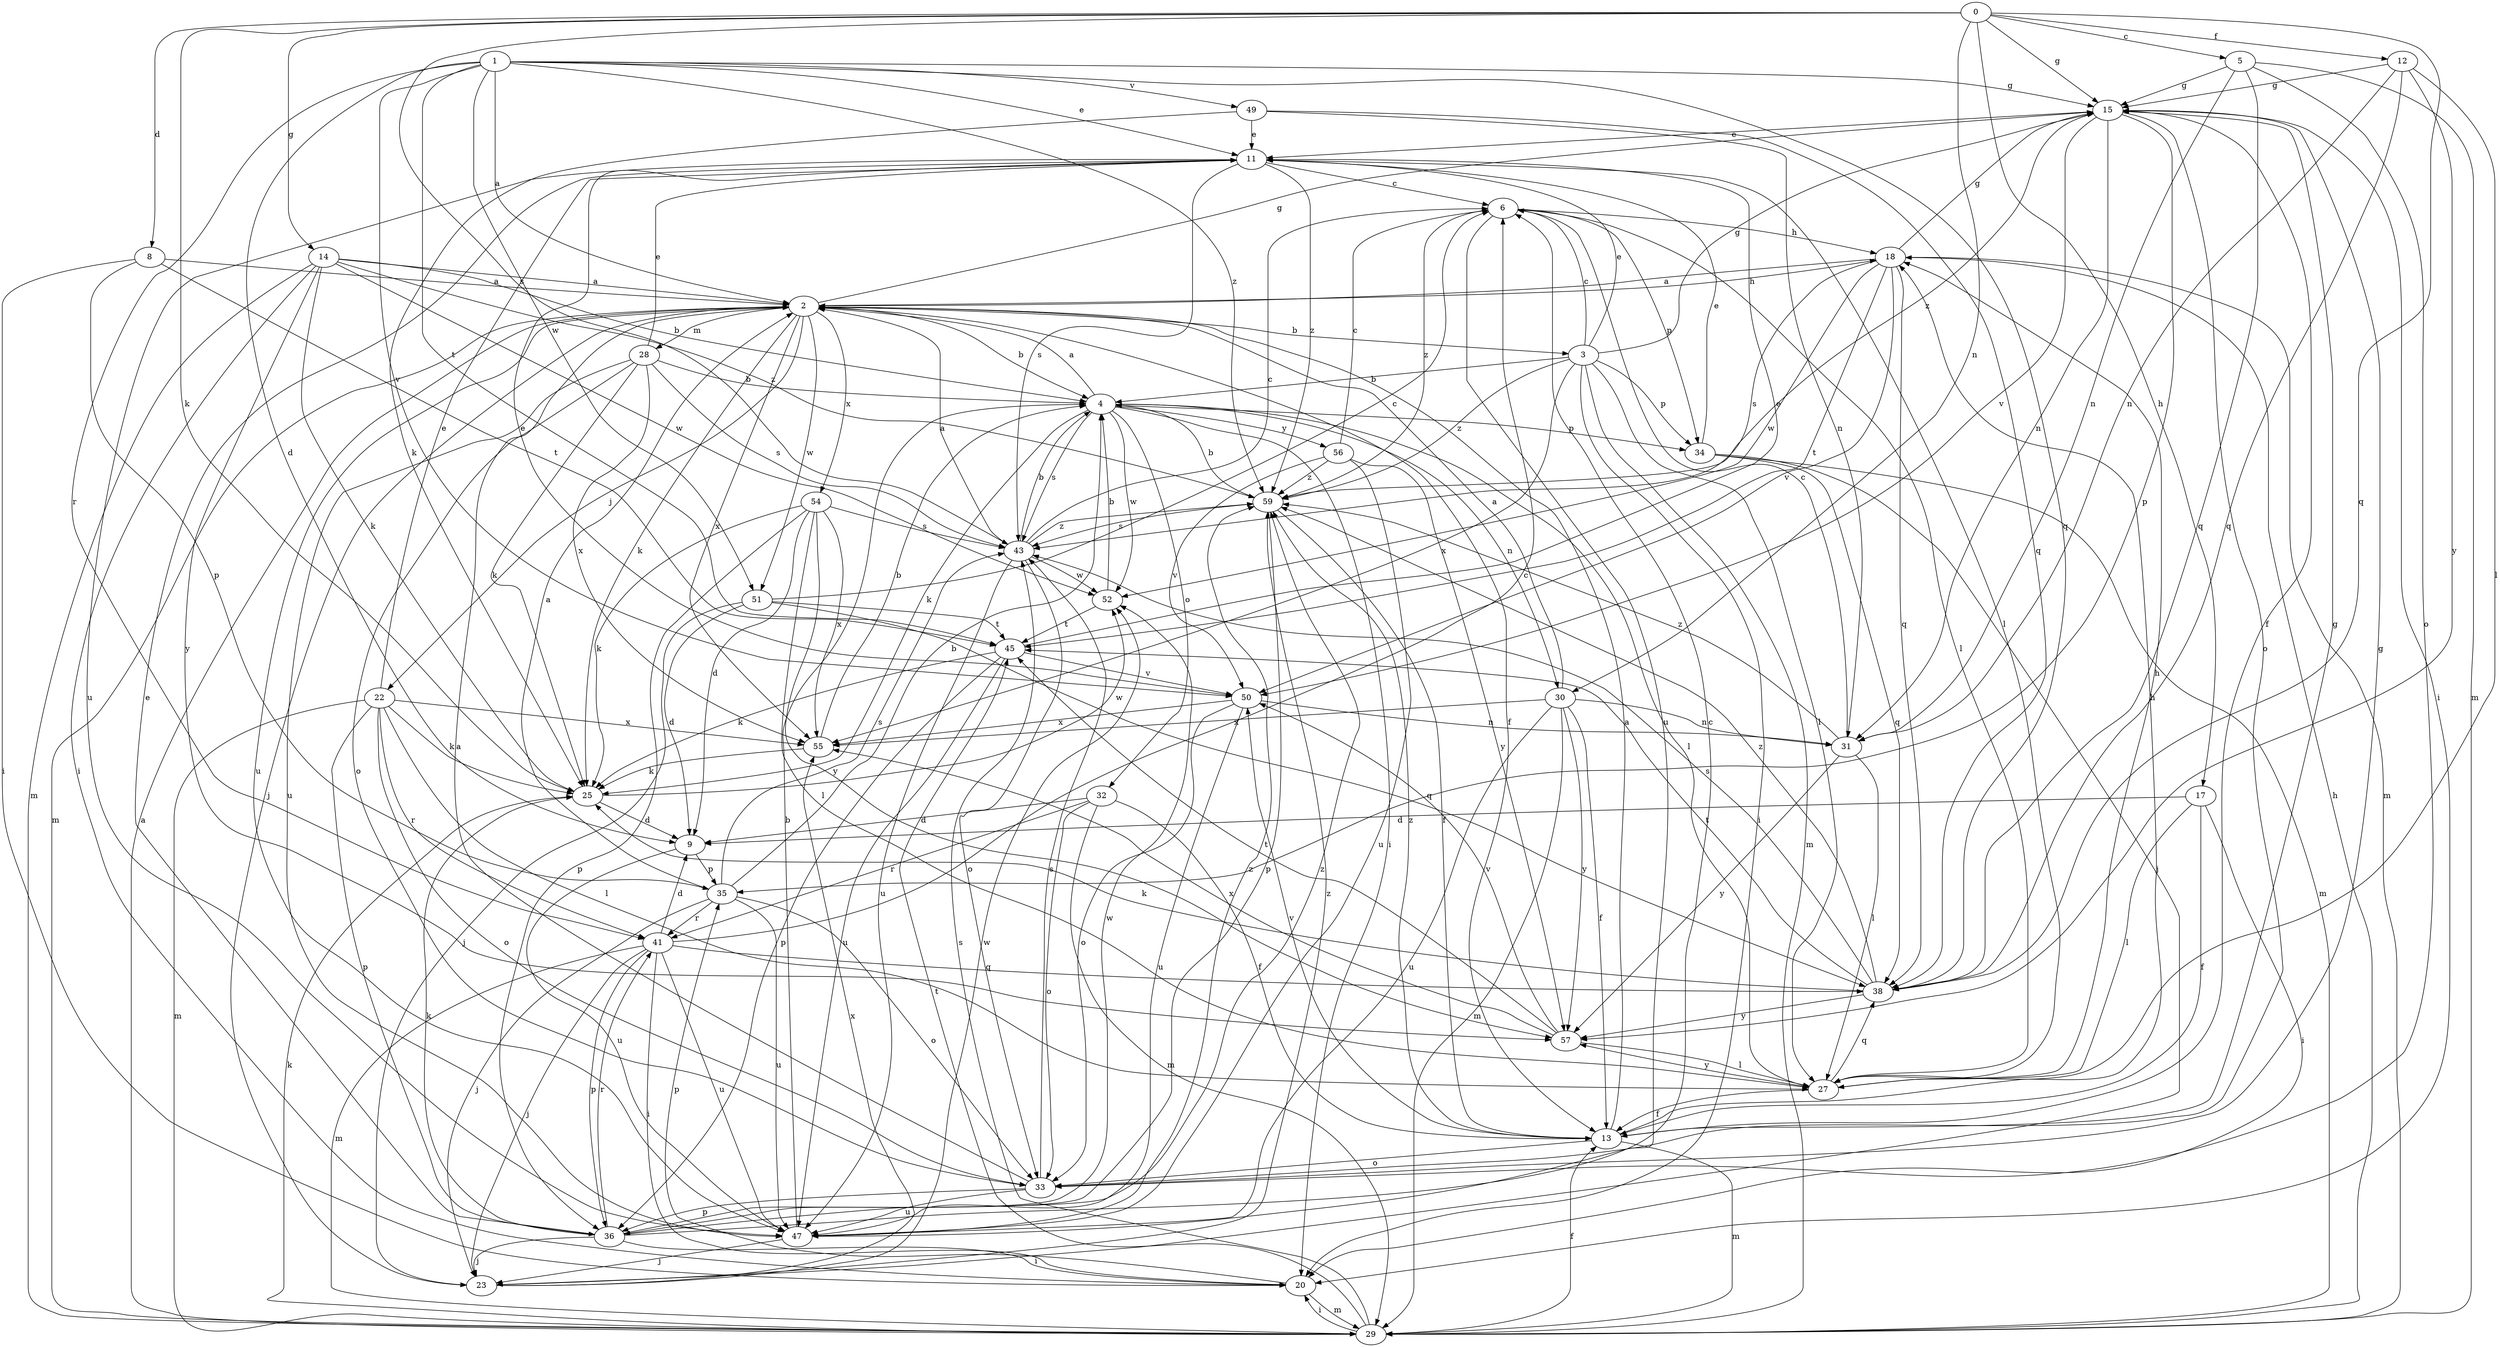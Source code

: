 strict digraph  {
0;
1;
2;
3;
4;
5;
6;
8;
9;
11;
12;
13;
14;
15;
17;
18;
20;
22;
23;
25;
27;
28;
29;
30;
31;
32;
33;
34;
35;
36;
38;
41;
43;
45;
47;
49;
50;
51;
52;
54;
55;
56;
57;
59;
0 -> 5  [label=c];
0 -> 8  [label=d];
0 -> 12  [label=f];
0 -> 14  [label=g];
0 -> 15  [label=g];
0 -> 17  [label=h];
0 -> 25  [label=k];
0 -> 30  [label=n];
0 -> 38  [label=q];
0 -> 43  [label=s];
1 -> 2  [label=a];
1 -> 9  [label=d];
1 -> 11  [label=e];
1 -> 15  [label=g];
1 -> 38  [label=q];
1 -> 41  [label=r];
1 -> 45  [label=t];
1 -> 49  [label=v];
1 -> 50  [label=v];
1 -> 51  [label=w];
1 -> 59  [label=z];
2 -> 3  [label=b];
2 -> 4  [label=b];
2 -> 13  [label=f];
2 -> 15  [label=g];
2 -> 18  [label=h];
2 -> 22  [label=j];
2 -> 23  [label=j];
2 -> 25  [label=k];
2 -> 28  [label=m];
2 -> 29  [label=m];
2 -> 47  [label=u];
2 -> 51  [label=w];
2 -> 54  [label=x];
2 -> 55  [label=x];
3 -> 4  [label=b];
3 -> 6  [label=c];
3 -> 11  [label=e];
3 -> 15  [label=g];
3 -> 20  [label=i];
3 -> 27  [label=l];
3 -> 29  [label=m];
3 -> 34  [label=p];
3 -> 55  [label=x];
3 -> 59  [label=z];
4 -> 2  [label=a];
4 -> 20  [label=i];
4 -> 25  [label=k];
4 -> 27  [label=l];
4 -> 30  [label=n];
4 -> 32  [label=o];
4 -> 34  [label=p];
4 -> 43  [label=s];
4 -> 52  [label=w];
4 -> 56  [label=y];
5 -> 15  [label=g];
5 -> 29  [label=m];
5 -> 31  [label=n];
5 -> 33  [label=o];
5 -> 38  [label=q];
6 -> 18  [label=h];
6 -> 27  [label=l];
6 -> 34  [label=p];
6 -> 47  [label=u];
6 -> 59  [label=z];
8 -> 2  [label=a];
8 -> 20  [label=i];
8 -> 35  [label=p];
8 -> 45  [label=t];
9 -> 35  [label=p];
9 -> 47  [label=u];
11 -> 6  [label=c];
11 -> 27  [label=l];
11 -> 43  [label=s];
11 -> 47  [label=u];
11 -> 59  [label=z];
12 -> 15  [label=g];
12 -> 27  [label=l];
12 -> 31  [label=n];
12 -> 38  [label=q];
12 -> 57  [label=y];
13 -> 2  [label=a];
13 -> 15  [label=g];
13 -> 18  [label=h];
13 -> 29  [label=m];
13 -> 33  [label=o];
13 -> 50  [label=v];
13 -> 59  [label=z];
14 -> 2  [label=a];
14 -> 4  [label=b];
14 -> 20  [label=i];
14 -> 25  [label=k];
14 -> 29  [label=m];
14 -> 52  [label=w];
14 -> 57  [label=y];
14 -> 59  [label=z];
15 -> 11  [label=e];
15 -> 13  [label=f];
15 -> 20  [label=i];
15 -> 31  [label=n];
15 -> 33  [label=o];
15 -> 35  [label=p];
15 -> 50  [label=v];
15 -> 59  [label=z];
17 -> 9  [label=d];
17 -> 13  [label=f];
17 -> 20  [label=i];
17 -> 27  [label=l];
18 -> 2  [label=a];
18 -> 15  [label=g];
18 -> 29  [label=m];
18 -> 38  [label=q];
18 -> 43  [label=s];
18 -> 45  [label=t];
18 -> 50  [label=v];
18 -> 52  [label=w];
20 -> 29  [label=m];
20 -> 35  [label=p];
22 -> 11  [label=e];
22 -> 25  [label=k];
22 -> 27  [label=l];
22 -> 29  [label=m];
22 -> 33  [label=o];
22 -> 36  [label=p];
22 -> 41  [label=r];
22 -> 55  [label=x];
23 -> 52  [label=w];
23 -> 55  [label=x];
23 -> 59  [label=z];
25 -> 9  [label=d];
25 -> 52  [label=w];
27 -> 13  [label=f];
27 -> 18  [label=h];
27 -> 38  [label=q];
27 -> 57  [label=y];
28 -> 4  [label=b];
28 -> 11  [label=e];
28 -> 25  [label=k];
28 -> 33  [label=o];
28 -> 43  [label=s];
28 -> 47  [label=u];
28 -> 55  [label=x];
29 -> 2  [label=a];
29 -> 13  [label=f];
29 -> 18  [label=h];
29 -> 20  [label=i];
29 -> 25  [label=k];
29 -> 43  [label=s];
29 -> 45  [label=t];
30 -> 2  [label=a];
30 -> 13  [label=f];
30 -> 29  [label=m];
30 -> 31  [label=n];
30 -> 47  [label=u];
30 -> 55  [label=x];
30 -> 57  [label=y];
31 -> 6  [label=c];
31 -> 27  [label=l];
31 -> 57  [label=y];
31 -> 59  [label=z];
32 -> 9  [label=d];
32 -> 13  [label=f];
32 -> 29  [label=m];
32 -> 33  [label=o];
32 -> 41  [label=r];
33 -> 2  [label=a];
33 -> 15  [label=g];
33 -> 36  [label=p];
33 -> 43  [label=s];
33 -> 47  [label=u];
34 -> 11  [label=e];
34 -> 23  [label=j];
34 -> 29  [label=m];
34 -> 38  [label=q];
35 -> 2  [label=a];
35 -> 4  [label=b];
35 -> 23  [label=j];
35 -> 33  [label=o];
35 -> 41  [label=r];
35 -> 43  [label=s];
35 -> 47  [label=u];
36 -> 6  [label=c];
36 -> 11  [label=e];
36 -> 20  [label=i];
36 -> 23  [label=j];
36 -> 25  [label=k];
36 -> 41  [label=r];
36 -> 52  [label=w];
36 -> 59  [label=z];
38 -> 25  [label=k];
38 -> 43  [label=s];
38 -> 45  [label=t];
38 -> 57  [label=y];
38 -> 59  [label=z];
41 -> 6  [label=c];
41 -> 9  [label=d];
41 -> 20  [label=i];
41 -> 23  [label=j];
41 -> 29  [label=m];
41 -> 36  [label=p];
41 -> 38  [label=q];
41 -> 47  [label=u];
43 -> 2  [label=a];
43 -> 4  [label=b];
43 -> 6  [label=c];
43 -> 33  [label=o];
43 -> 47  [label=u];
43 -> 52  [label=w];
43 -> 59  [label=z];
45 -> 11  [label=e];
45 -> 25  [label=k];
45 -> 36  [label=p];
45 -> 47  [label=u];
45 -> 50  [label=v];
47 -> 4  [label=b];
47 -> 23  [label=j];
47 -> 59  [label=z];
49 -> 11  [label=e];
49 -> 25  [label=k];
49 -> 31  [label=n];
49 -> 38  [label=q];
50 -> 11  [label=e];
50 -> 31  [label=n];
50 -> 33  [label=o];
50 -> 47  [label=u];
50 -> 55  [label=x];
51 -> 6  [label=c];
51 -> 9  [label=d];
51 -> 23  [label=j];
51 -> 38  [label=q];
51 -> 45  [label=t];
52 -> 4  [label=b];
52 -> 45  [label=t];
54 -> 9  [label=d];
54 -> 25  [label=k];
54 -> 27  [label=l];
54 -> 36  [label=p];
54 -> 43  [label=s];
54 -> 55  [label=x];
54 -> 57  [label=y];
55 -> 4  [label=b];
55 -> 25  [label=k];
56 -> 6  [label=c];
56 -> 47  [label=u];
56 -> 50  [label=v];
56 -> 57  [label=y];
56 -> 59  [label=z];
57 -> 27  [label=l];
57 -> 45  [label=t];
57 -> 50  [label=v];
57 -> 55  [label=x];
59 -> 4  [label=b];
59 -> 13  [label=f];
59 -> 36  [label=p];
59 -> 43  [label=s];
}
